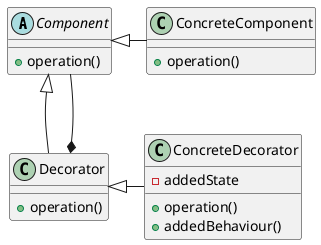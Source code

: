 /' DECORATOR '/

@startuml

abstract Component {
    + operation()
}

class ConcreteComponent {
    + operation()
}

class Decorator {
    + operation()
}

class ConcreteDecorator {
    - addedState
    + operation()
    + addedBehaviour()
}

Component <|- ConcreteComponent
Component <|-- Decorator
Component --* Decorator
Decorator <|- ConcreteDecorator

@enduml